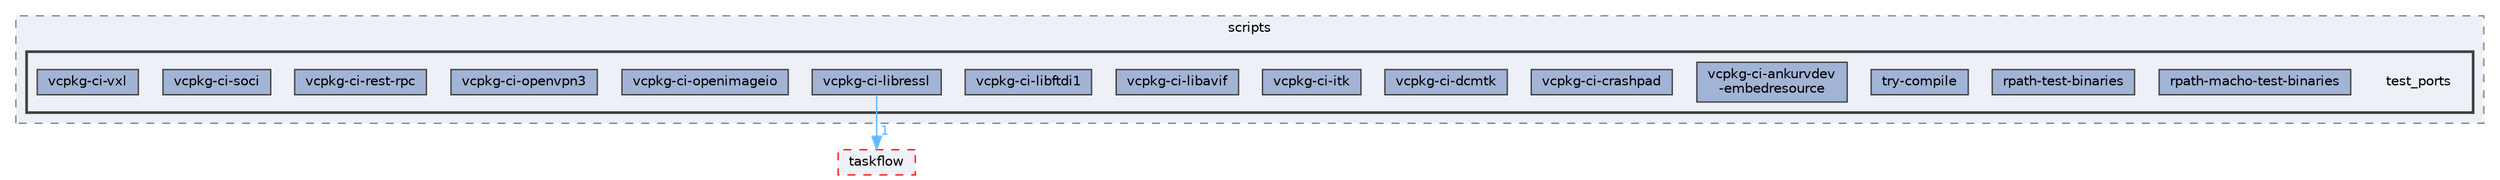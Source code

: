 digraph "external/reflect-cpp/vcpkg/scripts/test_ports"
{
 // LATEX_PDF_SIZE
  bgcolor="transparent";
  edge [fontname=Helvetica,fontsize=10,labelfontname=Helvetica,labelfontsize=10];
  node [fontname=Helvetica,fontsize=10,shape=box,height=0.2,width=0.4];
  compound=true
  subgraph clusterdir_a7873c6a8ed610d3c329ce8a3fc839a9 {
    graph [ bgcolor="#edf0f7", pencolor="grey50", label="scripts", fontname=Helvetica,fontsize=10 style="filled,dashed", URL="dir_a7873c6a8ed610d3c329ce8a3fc839a9.html",tooltip=""]
  subgraph clusterdir_614319e75e3cb1c2518e03bcc560f01e {
    graph [ bgcolor="#edf0f7", pencolor="grey25", label="", fontname=Helvetica,fontsize=10 style="filled,bold", URL="dir_614319e75e3cb1c2518e03bcc560f01e.html",tooltip=""]
    dir_614319e75e3cb1c2518e03bcc560f01e [shape=plaintext, label="test_ports"];
  dir_83a55e5ca1aa9dd3dda46a92e712d992 [label="rpath-macho-test-binaries", fillcolor="#a2b4d6", color="grey25", style="filled", URL="dir_83a55e5ca1aa9dd3dda46a92e712d992.html",tooltip=""];
  dir_9234195dddb3f2899f73d09766c24a4d [label="rpath-test-binaries", fillcolor="#a2b4d6", color="grey25", style="filled", URL="dir_9234195dddb3f2899f73d09766c24a4d.html",tooltip=""];
  dir_8ac3c8b719f05924286df58c0d791f79 [label="try-compile", fillcolor="#a2b4d6", color="grey25", style="filled", URL="dir_8ac3c8b719f05924286df58c0d791f79.html",tooltip=""];
  dir_aa24103cc2faf7a2486dd9ddebaf0129 [label="vcpkg-ci-ankurvdev\l-embedresource", fillcolor="#a2b4d6", color="grey25", style="filled", URL="dir_aa24103cc2faf7a2486dd9ddebaf0129.html",tooltip=""];
  dir_e43b1786035cf902fe0cee5567b4bded [label="vcpkg-ci-crashpad", fillcolor="#a2b4d6", color="grey25", style="filled", URL="dir_e43b1786035cf902fe0cee5567b4bded.html",tooltip=""];
  dir_d1f47df325070d8802c8721bfb1b474f [label="vcpkg-ci-dcmtk", fillcolor="#a2b4d6", color="grey25", style="filled", URL="dir_d1f47df325070d8802c8721bfb1b474f.html",tooltip=""];
  dir_0525eb52ffd355698dd30e78a75b5dea [label="vcpkg-ci-itk", fillcolor="#a2b4d6", color="grey25", style="filled", URL="dir_0525eb52ffd355698dd30e78a75b5dea.html",tooltip=""];
  dir_fde569baa93ebd513ee3fb86ed08833a [label="vcpkg-ci-libavif", fillcolor="#a2b4d6", color="grey25", style="filled", URL="dir_fde569baa93ebd513ee3fb86ed08833a.html",tooltip=""];
  dir_cb1b0d7d7919ea5a0fafa4f7c7f3fd99 [label="vcpkg-ci-libftdi1", fillcolor="#a2b4d6", color="grey25", style="filled", URL="dir_cb1b0d7d7919ea5a0fafa4f7c7f3fd99.html",tooltip=""];
  dir_5cd64b36c7bbe9abe247d05fa0ceb4ca [label="vcpkg-ci-libressl", fillcolor="#a2b4d6", color="grey25", style="filled", URL="dir_5cd64b36c7bbe9abe247d05fa0ceb4ca.html",tooltip=""];
  dir_1ee067ec8069495e8324b1fd515c1a14 [label="vcpkg-ci-openimageio", fillcolor="#a2b4d6", color="grey25", style="filled", URL="dir_1ee067ec8069495e8324b1fd515c1a14.html",tooltip=""];
  dir_177cf849788225ebf339c63639e4ef9f [label="vcpkg-ci-openvpn3", fillcolor="#a2b4d6", color="grey25", style="filled", URL="dir_177cf849788225ebf339c63639e4ef9f.html",tooltip=""];
  dir_619048f0ab28c3658f358fdcb4290013 [label="vcpkg-ci-rest-rpc", fillcolor="#a2b4d6", color="grey25", style="filled", URL="dir_619048f0ab28c3658f358fdcb4290013.html",tooltip=""];
  dir_1883d74922d49fcdc7436c0828b883fb [label="vcpkg-ci-soci", fillcolor="#a2b4d6", color="grey25", style="filled", URL="dir_1883d74922d49fcdc7436c0828b883fb.html",tooltip=""];
  dir_946ab805415731d3b9f74c0ddc563b8f [label="vcpkg-ci-vxl", fillcolor="#a2b4d6", color="grey25", style="filled", URL="dir_946ab805415731d3b9f74c0ddc563b8f.html",tooltip=""];
  }
  }
  dir_a586d2919c2294cf68ed57ec5a464d2f [label="taskflow", fillcolor="#edf0f7", color="red", style="filled,dashed", URL="dir_a586d2919c2294cf68ed57ec5a464d2f.html",tooltip="root taskflow include dir"];
  dir_5cd64b36c7bbe9abe247d05fa0ceb4ca->dir_a586d2919c2294cf68ed57ec5a464d2f [headlabel="1", labeldistance=1.5 headhref="dir_000920_000819.html" href="dir_000920_000819.html" color="steelblue1" fontcolor="steelblue1"];
}

